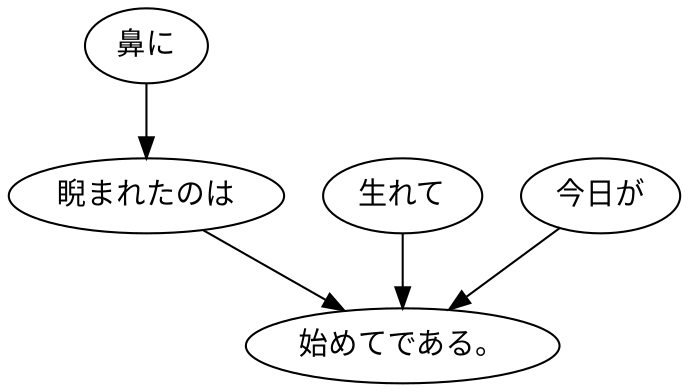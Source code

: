 digraph graph2092 {
	node0 [label="鼻に"];
	node1 [label="睨まれたのは"];
	node2 [label="生れて"];
	node3 [label="今日が"];
	node4 [label="始めてである。"];
	node0 -> node1;
	node1 -> node4;
	node2 -> node4;
	node3 -> node4;
}
